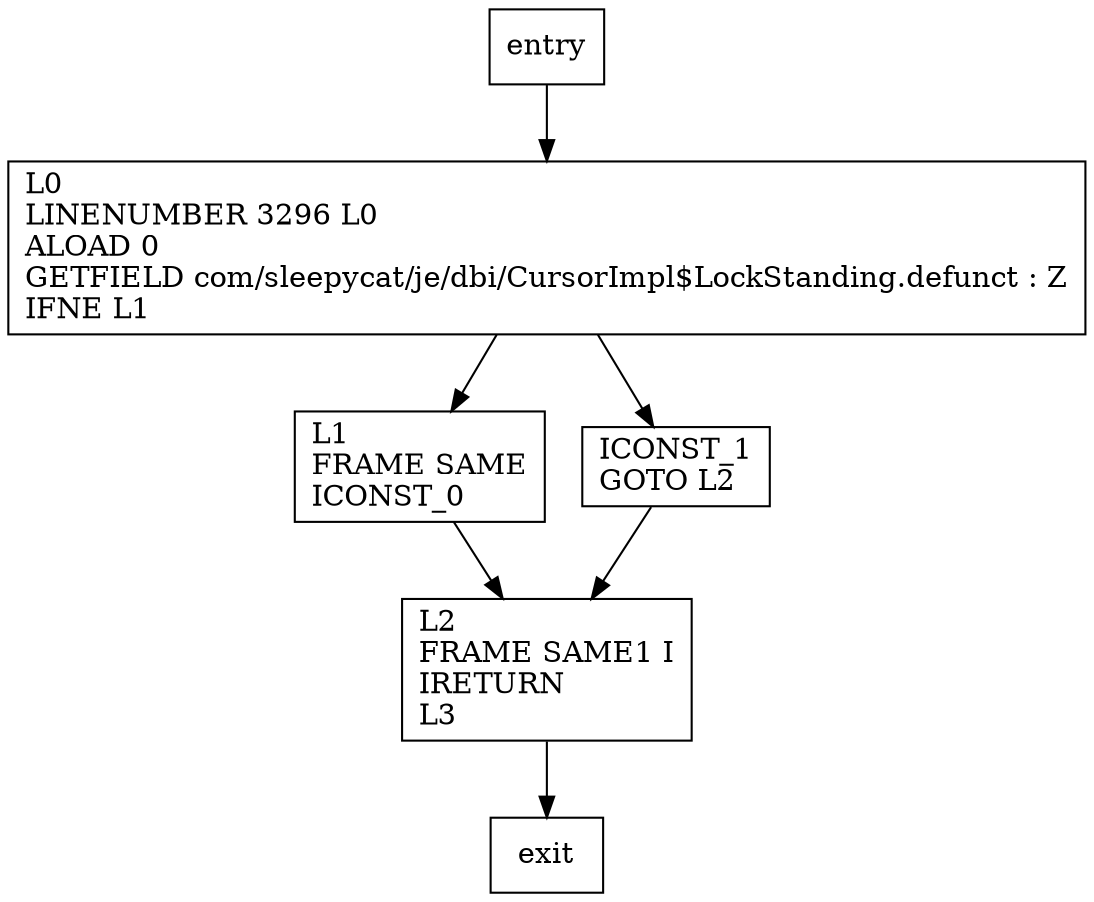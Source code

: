 digraph recordExists {
node [shape=record];
772310098 [label="L1\lFRAME SAME\lICONST_0\l"];
172499664 [label="L0\lLINENUMBER 3296 L0\lALOAD 0\lGETFIELD com/sleepycat/je/dbi/CursorImpl$LockStanding.defunct : Z\lIFNE L1\l"];
1541639922 [label="L2\lFRAME SAME1 I\lIRETURN\lL3\l"];
1208500937 [label="ICONST_1\lGOTO L2\l"];
entry;
exit;
entry -> 172499664;
772310098 -> 1541639922;
172499664 -> 772310098;
172499664 -> 1208500937;
1541639922 -> exit;
1208500937 -> 1541639922;
}
